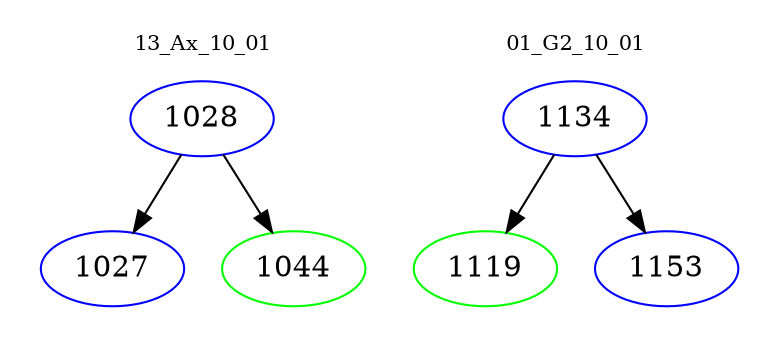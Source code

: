 digraph{
subgraph cluster_0 {
color = white
label = "13_Ax_10_01";
fontsize=10;
T0_1028 [label="1028", color="blue"]
T0_1028 -> T0_1027 [color="black"]
T0_1027 [label="1027", color="blue"]
T0_1028 -> T0_1044 [color="black"]
T0_1044 [label="1044", color="green"]
}
subgraph cluster_1 {
color = white
label = "01_G2_10_01";
fontsize=10;
T1_1134 [label="1134", color="blue"]
T1_1134 -> T1_1119 [color="black"]
T1_1119 [label="1119", color="green"]
T1_1134 -> T1_1153 [color="black"]
T1_1153 [label="1153", color="blue"]
}
}
